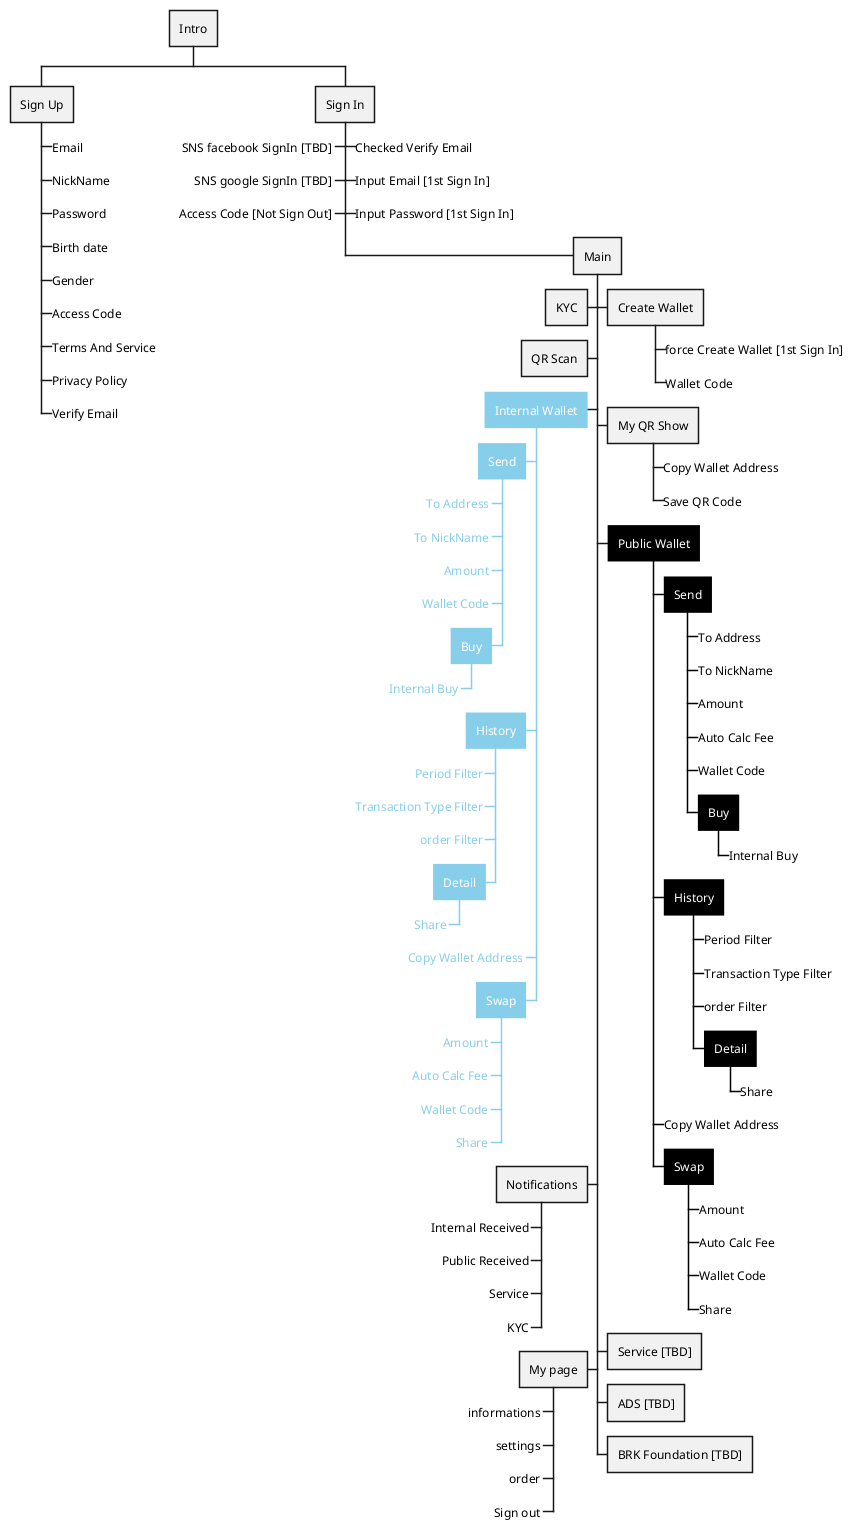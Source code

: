 @startwbs
<style>
.Public {
BackgroundColor Black
LineColor Black
FontColor white
}
.Public_NoBox {
FontColor Black
}
.Internal {
BackgroundColor SkyBlue
LineColor SkyBlue
FontColor white
}
.Internal_NoBox  {
FontColor SkyBlue
}
</style>
* Intro
**< Sign Up
***_ Email
***_ NickName
***_ Password
***_ Birth date
***_ Gender
***_ Access Code
***_ Terms And Service
***_ Privacy Policy
***_ Verify Email
**> Sign In
***_< SNS facebook SignIn [TBD]
***_< SNS google SignIn [TBD]
***_ Checked Verify Email
***_ Input Email [1st Sign In]
***_ Input Password [1st Sign In]
***_< Access Code [Not Sign Out]
*** Main
****< KYC
**** Create Wallet
*****_ force Create Wallet [1st Sign In]
*****_ Wallet Code
****< QR Scan
**** My QR Show
*****_ Copy Wallet Address <<Public_NoBox>>
*****_ Save QR Code <<Public_NoBox>>
****< Internal Wallet <<Internal>>
*****< Send <<Internal>> 
******_< To Address <<Internal_NoBox>> 
******_< To NickName <<Internal_NoBox>> 
******_< Amount <<Internal_NoBox>> 
******_< Wallet Code <<Internal_NoBox>> 
******< Buy <<Internal>> 
*******_< Internal Buy <<Internal_NoBox>> 
*****< History <<Internal>> 
******_< Period Filter <<Internal_NoBox>>
******_< Transaction Type Filter <<Internal_NoBox>>
******_< order Filter <<Internal_NoBox>>
******< Detail <<Internal>> 
*******_< Share <<Internal_NoBox>> 
*****_< Copy Wallet Address <<Internal_NoBox>>
*****< Swap <<Internal>>
******_< Amount <<Internal_NoBox>>
******_< Auto Calc Fee <<Internal_NoBox>>
******_< Wallet Code <<Internal_NoBox>>
******_< Share <<Internal_NoBox>>
**** Public Wallet <<Public>>
***** Send <<Public>>
******_ To Address <<Public_NoBox>> 
******_ To NickName <<Public_NoBox>> 
******_ Amount <<Public_NoBox>> 
******_ Auto Calc Fee <<Public_NoBox>> 
******_ Wallet Code <<Public_NoBox>> 
****** Buy <<Public>> 
*******_ Internal Buy <<Public_NoBox>> 
***** History <<Public>>
******_ Period Filter <<Public_NoBox>>
******_ Transaction Type Filter <<Public_NoBox>>
******_ order Filter <<Public_NoBox>>
****** Detail <<Public>> 
*******_ Share <<Public_NoBox>> 
*****_ Copy Wallet Address <<Public_NoBox>>
***** Swap <<Public>>
******_ Amount <<Public_NoBox>>
******_ Auto Calc Fee <<Public_NoBox>>
******_ Wallet Code <<Public_NoBox>>
******_ Share <<Public_NoBox>>
****< Notifications
*****_< Internal Received
*****_< Public Received
*****_< Service
*****_< KYC
****< My page
*****_< informations
*****_< settings
*****_< order
*****_< Sign out
**** Service [TBD]
**** ADS [TBD]
**** BRK Foundation [TBD]
@endwbs